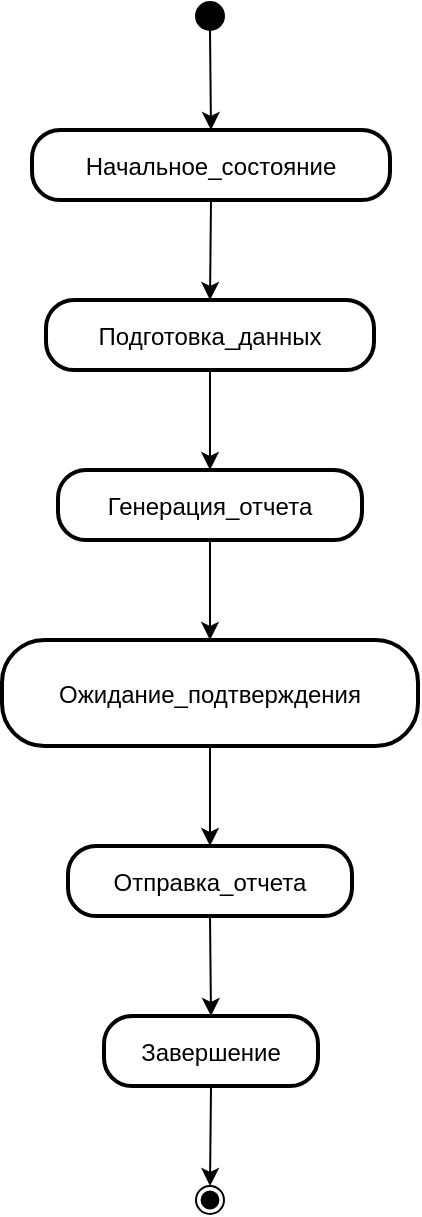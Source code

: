 <mxfile version="24.8.4">
  <diagram name="Page-1" id="3wNur722nkyVa8EtAo86">
    <mxGraphModel>
      <root>
        <mxCell id="0" />
        <mxCell id="1" parent="0" />
        <mxCell id="2" value="" style="ellipse;fillColor=strokeColor;" vertex="1" parent="1">
          <mxGeometry x="105" y="8" width="14" height="14" as="geometry" />
        </mxCell>
        <mxCell id="3" value="Начальное_состояние" style="rounded=1;arcSize=40;strokeWidth=2" vertex="1" parent="1">
          <mxGeometry x="23" y="72" width="179" height="35" as="geometry" />
        </mxCell>
        <mxCell id="4" value="Подготовка_данных" style="rounded=1;arcSize=40;strokeWidth=2" vertex="1" parent="1">
          <mxGeometry x="30" y="157" width="164" height="35" as="geometry" />
        </mxCell>
        <mxCell id="5" value="Генерация_отчета" style="rounded=1;arcSize=40;strokeWidth=2" vertex="1" parent="1">
          <mxGeometry x="36" y="242" width="152" height="35" as="geometry" />
        </mxCell>
        <mxCell id="6" value="Ожидание_подтверждения" style="rounded=1;arcSize=40;strokeWidth=2" vertex="1" parent="1">
          <mxGeometry x="8" y="327" width="208" height="53" as="geometry" />
        </mxCell>
        <mxCell id="7" value="Отправка_отчета" style="rounded=1;arcSize=40;strokeWidth=2" vertex="1" parent="1">
          <mxGeometry x="41" y="430" width="142" height="35" as="geometry" />
        </mxCell>
        <mxCell id="8" value="Завершение" style="rounded=1;arcSize=40;strokeWidth=2" vertex="1" parent="1">
          <mxGeometry x="59" y="515" width="107" height="35" as="geometry" />
        </mxCell>
        <mxCell id="9" value="" style="ellipse;shape=endState;fillColor=strokeColor;" vertex="1" parent="1">
          <mxGeometry x="105" y="600" width="14" height="14" as="geometry" />
        </mxCell>
        <mxCell id="10" value="" style="curved=1;startArrow=none;;exitX=0.5;exitY=1;entryX=0.5;entryY=0;" edge="1" parent="1" source="2" target="3">
          <mxGeometry relative="1" as="geometry">
            <Array as="points" />
          </mxGeometry>
        </mxCell>
        <mxCell id="11" value="" style="curved=1;startArrow=none;;exitX=0.5;exitY=1;entryX=0.5;entryY=0;" edge="1" parent="1" source="3" target="4">
          <mxGeometry relative="1" as="geometry">
            <Array as="points" />
          </mxGeometry>
        </mxCell>
        <mxCell id="12" value="" style="curved=1;startArrow=none;;exitX=0.5;exitY=1;entryX=0.5;entryY=0;" edge="1" parent="1" source="4" target="5">
          <mxGeometry relative="1" as="geometry">
            <Array as="points" />
          </mxGeometry>
        </mxCell>
        <mxCell id="13" value="" style="curved=1;startArrow=none;;exitX=0.5;exitY=1;entryX=0.5;entryY=0;" edge="1" parent="1" source="5" target="6">
          <mxGeometry relative="1" as="geometry">
            <Array as="points" />
          </mxGeometry>
        </mxCell>
        <mxCell id="14" value="" style="curved=1;startArrow=none;;exitX=0.5;exitY=0.99;entryX=0.5;entryY=-0.01;" edge="1" parent="1" source="6" target="7">
          <mxGeometry relative="1" as="geometry">
            <Array as="points" />
          </mxGeometry>
        </mxCell>
        <mxCell id="15" value="" style="curved=1;startArrow=none;;exitX=0.5;exitY=0.99;entryX=0.5;entryY=-0.01;" edge="1" parent="1" source="7" target="8">
          <mxGeometry relative="1" as="geometry">
            <Array as="points" />
          </mxGeometry>
        </mxCell>
        <mxCell id="16" value="" style="curved=1;startArrow=none;;exitX=0.5;exitY=0.99;entryX=0.5;entryY=-0.03;" edge="1" parent="1" source="8" target="9">
          <mxGeometry relative="1" as="geometry">
            <Array as="points" />
          </mxGeometry>
        </mxCell>
      </root>
    </mxGraphModel>
  </diagram>
</mxfile>
